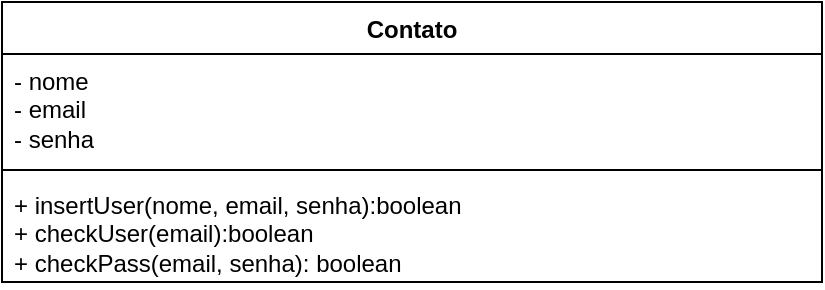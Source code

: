 <mxfile version="24.7.6">
  <diagram name="Página-1" id="I93mK6WxBho3dMbGlJ0O">
    <mxGraphModel dx="472" dy="779" grid="1" gridSize="10" guides="1" tooltips="1" connect="1" arrows="1" fold="1" page="1" pageScale="1" pageWidth="827" pageHeight="1169" math="0" shadow="0">
      <root>
        <mxCell id="0" />
        <mxCell id="1" parent="0" />
        <mxCell id="hsO_-OM7j5H-zv6RKRYt-1" value="Contato" style="swimlane;fontStyle=1;align=center;verticalAlign=top;childLayout=stackLayout;horizontal=1;startSize=26;horizontalStack=0;resizeParent=1;resizeParentMax=0;resizeLast=0;collapsible=1;marginBottom=0;whiteSpace=wrap;html=1;" vertex="1" parent="1">
          <mxGeometry x="40" y="266" width="410" height="140" as="geometry" />
        </mxCell>
        <mxCell id="hsO_-OM7j5H-zv6RKRYt-2" value="- nome&lt;div&gt;- email&lt;/div&gt;&lt;div&gt;- senha&lt;/div&gt;" style="text;strokeColor=none;fillColor=none;align=left;verticalAlign=top;spacingLeft=4;spacingRight=4;overflow=hidden;rotatable=0;points=[[0,0.5],[1,0.5]];portConstraint=eastwest;whiteSpace=wrap;html=1;" vertex="1" parent="hsO_-OM7j5H-zv6RKRYt-1">
          <mxGeometry y="26" width="410" height="54" as="geometry" />
        </mxCell>
        <mxCell id="hsO_-OM7j5H-zv6RKRYt-3" value="" style="line;strokeWidth=1;fillColor=none;align=left;verticalAlign=middle;spacingTop=-1;spacingLeft=3;spacingRight=3;rotatable=0;labelPosition=right;points=[];portConstraint=eastwest;strokeColor=inherit;" vertex="1" parent="hsO_-OM7j5H-zv6RKRYt-1">
          <mxGeometry y="80" width="410" height="8" as="geometry" />
        </mxCell>
        <mxCell id="hsO_-OM7j5H-zv6RKRYt-4" value="+ insertUser(nome, email, senha):boolean&lt;div&gt;+ checkUser(email):boolean&lt;/div&gt;&lt;div&gt;+ checkPass(email, senha): boolean&lt;/div&gt;" style="text;strokeColor=none;fillColor=none;align=left;verticalAlign=top;spacingLeft=4;spacingRight=4;overflow=hidden;rotatable=0;points=[[0,0.5],[1,0.5]];portConstraint=eastwest;whiteSpace=wrap;html=1;" vertex="1" parent="hsO_-OM7j5H-zv6RKRYt-1">
          <mxGeometry y="88" width="410" height="52" as="geometry" />
        </mxCell>
      </root>
    </mxGraphModel>
  </diagram>
</mxfile>
